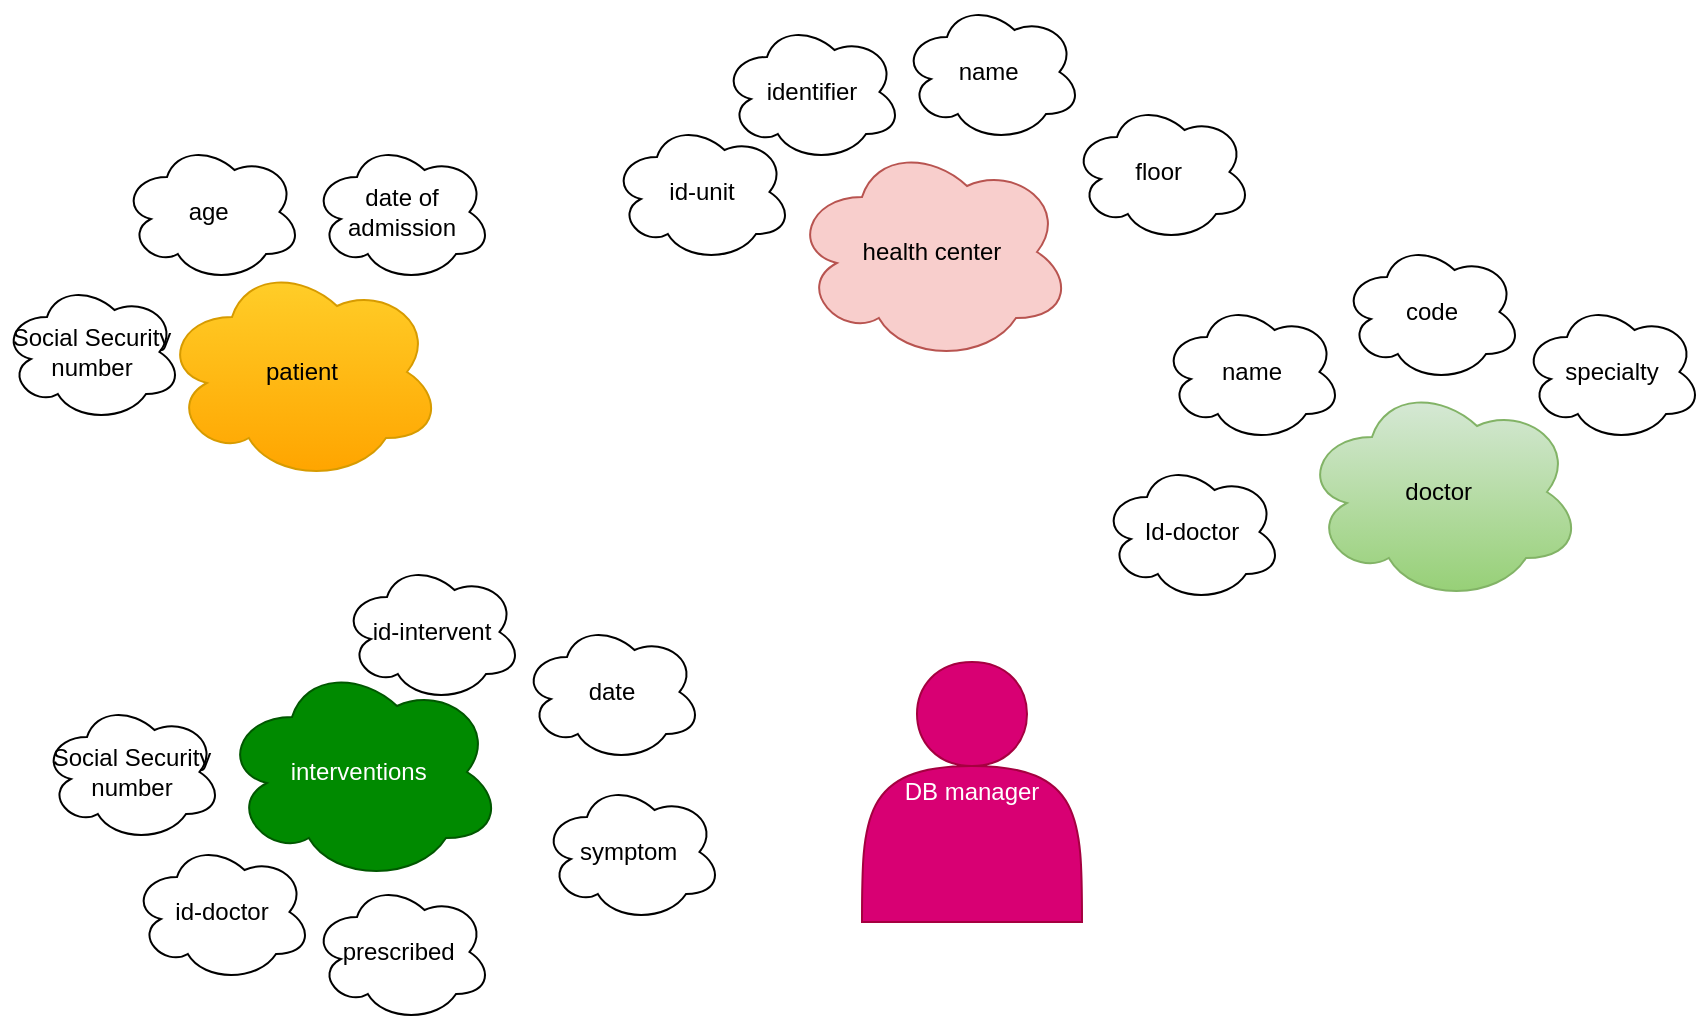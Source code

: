 <mxfile>
    <diagram id="GCrKRl7CNfCXvj5Ebth7" name="Page-1">
        <mxGraphModel dx="1808" dy="575" grid="1" gridSize="10" guides="1" tooltips="1" connect="1" arrows="1" fold="1" page="1" pageScale="1" pageWidth="850" pageHeight="1100" math="0" shadow="0">
            <root>
                <mxCell id="0"/>
                <mxCell id="1" parent="0"/>
                <mxCell id="3" value="DB&amp;nbsp;manager" style="shape=actor;whiteSpace=wrap;html=1;fillColor=#d80073;strokeColor=#A50040;fontColor=#ffffff;" vertex="1" parent="1">
                    <mxGeometry x="360" y="380" width="110" height="130" as="geometry"/>
                </mxCell>
                <mxCell id="4" value="health center" style="ellipse;shape=cloud;whiteSpace=wrap;html=1;fillColor=#f8cecc;strokeColor=#b85450;" vertex="1" parent="1">
                    <mxGeometry x="325" y="120" width="140" height="110" as="geometry"/>
                </mxCell>
                <mxCell id="5" value="patient" style="ellipse;shape=cloud;whiteSpace=wrap;html=1;gradientColor=#ffa500;fillColor=#ffcd28;strokeColor=#d79b00;" vertex="1" parent="1">
                    <mxGeometry x="10" y="180" width="140" height="110" as="geometry"/>
                </mxCell>
                <mxCell id="6" value="doctor&amp;nbsp;" style="ellipse;shape=cloud;whiteSpace=wrap;html=1;gradientColor=#97d077;fillColor=#d5e8d4;strokeColor=#82b366;" vertex="1" parent="1">
                    <mxGeometry x="580" y="240" width="140" height="110" as="geometry"/>
                </mxCell>
                <mxCell id="7" value="identifier" style="ellipse;shape=cloud;whiteSpace=wrap;html=1;" vertex="1" parent="1">
                    <mxGeometry x="290" y="60" width="90" height="70" as="geometry"/>
                </mxCell>
                <mxCell id="8" value="floor&amp;nbsp;" style="ellipse;shape=cloud;whiteSpace=wrap;html=1;" vertex="1" parent="1">
                    <mxGeometry x="465" y="100" width="90" height="70" as="geometry"/>
                </mxCell>
                <mxCell id="9" value="id-unit" style="ellipse;shape=cloud;whiteSpace=wrap;html=1;" vertex="1" parent="1">
                    <mxGeometry x="235" y="110" width="90" height="70" as="geometry"/>
                </mxCell>
                <mxCell id="10" value="name&amp;nbsp;" style="ellipse;shape=cloud;whiteSpace=wrap;html=1;" vertex="1" parent="1">
                    <mxGeometry x="380" y="50" width="90" height="70" as="geometry"/>
                </mxCell>
                <mxCell id="12" value="code" style="ellipse;shape=cloud;whiteSpace=wrap;html=1;" vertex="1" parent="1">
                    <mxGeometry x="600" y="170" width="90" height="70" as="geometry"/>
                </mxCell>
                <mxCell id="13" value="name" style="ellipse;shape=cloud;whiteSpace=wrap;html=1;" vertex="1" parent="1">
                    <mxGeometry x="510" y="200" width="90" height="70" as="geometry"/>
                </mxCell>
                <mxCell id="14" value="specialty" style="ellipse;shape=cloud;whiteSpace=wrap;html=1;" vertex="1" parent="1">
                    <mxGeometry x="690" y="200" width="90" height="70" as="geometry"/>
                </mxCell>
                <mxCell id="15" value="Social Security number" style="ellipse;shape=cloud;whiteSpace=wrap;html=1;" vertex="1" parent="1">
                    <mxGeometry x="-70" y="190" width="90" height="70" as="geometry"/>
                </mxCell>
                <mxCell id="16" value="age&amp;nbsp;" style="ellipse;shape=cloud;whiteSpace=wrap;html=1;" vertex="1" parent="1">
                    <mxGeometry x="-10" y="120" width="90" height="70" as="geometry"/>
                </mxCell>
                <mxCell id="17" value="date of admission" style="ellipse;shape=cloud;whiteSpace=wrap;html=1;" vertex="1" parent="1">
                    <mxGeometry x="85" y="120" width="90" height="70" as="geometry"/>
                </mxCell>
                <mxCell id="1WvVHDTOiq2sm-3NwcXc-17" value="interventions&amp;nbsp;" style="ellipse;shape=cloud;whiteSpace=wrap;html=1;fillColor=#008a00;strokeColor=#005700;fontColor=#ffffff;" vertex="1" parent="1">
                    <mxGeometry x="40" y="380" width="140" height="110" as="geometry"/>
                </mxCell>
                <mxCell id="WxA1gA-3Ql_XayAKHY1R-17" value="id-doctor" style="ellipse;shape=cloud;whiteSpace=wrap;html=1;" vertex="1" parent="1">
                    <mxGeometry x="-5" y="470" width="90" height="70" as="geometry"/>
                </mxCell>
                <mxCell id="WxA1gA-3Ql_XayAKHY1R-18" value="Social Security number" style="ellipse;shape=cloud;whiteSpace=wrap;html=1;" vertex="1" parent="1">
                    <mxGeometry x="-50" y="400" width="90" height="70" as="geometry"/>
                </mxCell>
                <mxCell id="WxA1gA-3Ql_XayAKHY1R-19" value="date" style="ellipse;shape=cloud;whiteSpace=wrap;html=1;" vertex="1" parent="1">
                    <mxGeometry x="190" y="360" width="90" height="70" as="geometry"/>
                </mxCell>
                <mxCell id="WxA1gA-3Ql_XayAKHY1R-20" value="symptom&amp;nbsp;" style="ellipse;shape=cloud;whiteSpace=wrap;html=1;" vertex="1" parent="1">
                    <mxGeometry x="200" y="440" width="90" height="70" as="geometry"/>
                </mxCell>
                <mxCell id="WxA1gA-3Ql_XayAKHY1R-21" value="Id-doctor" style="ellipse;shape=cloud;whiteSpace=wrap;html=1;" vertex="1" parent="1">
                    <mxGeometry x="480" y="280" width="90" height="70" as="geometry"/>
                </mxCell>
                <mxCell id="WxA1gA-3Ql_XayAKHY1R-22" value="prescribed&amp;nbsp;" style="ellipse;shape=cloud;whiteSpace=wrap;html=1;" vertex="1" parent="1">
                    <mxGeometry x="85" y="490" width="90" height="70" as="geometry"/>
                </mxCell>
                <mxCell id="z3wdgQLSny5b5eBCRtBX-17" value="id-intervent" style="ellipse;shape=cloud;whiteSpace=wrap;html=1;" vertex="1" parent="1">
                    <mxGeometry x="100" y="330" width="90" height="70" as="geometry"/>
                </mxCell>
            </root>
        </mxGraphModel>
    </diagram>
    <diagram id="m_vAR4HaJh_P8DJoUm5Z" name="Page-2">
        <mxGraphModel dx="958" dy="575" grid="1" gridSize="10" guides="1" tooltips="1" connect="1" arrows="1" fold="1" page="1" pageScale="1" pageWidth="850" pageHeight="1100" math="0" shadow="0">
            <root>
                <mxCell id="uoSGJKKh21jcnRX34_ZM-0"/>
                <mxCell id="uoSGJKKh21jcnRX34_ZM-1" parent="uoSGJKKh21jcnRX34_ZM-0"/>
                <mxCell id="LJyf_pADv-K6Jf_1pLBJ-0" value="patient" style="whiteSpace=wrap;html=1;align=center;fillColor=#dae8fc;strokeColor=#6c8ebf;" vertex="1" parent="uoSGJKKh21jcnRX34_ZM-1">
                    <mxGeometry x="200" y="100" width="100" height="80" as="geometry"/>
                </mxCell>
                <mxCell id="LJyf_pADv-K6Jf_1pLBJ-1" value="unit" style="whiteSpace=wrap;html=1;align=center;fillColor=#dae8fc;strokeColor=#6c8ebf;" vertex="1" parent="uoSGJKKh21jcnRX34_ZM-1">
                    <mxGeometry x="570" y="110" width="100" height="80" as="geometry"/>
                </mxCell>
                <mxCell id="LJyf_pADv-K6Jf_1pLBJ-2" value="doctor&amp;nbsp;" style="whiteSpace=wrap;html=1;align=center;fillColor=#dae8fc;strokeColor=#6c8ebf;" vertex="1" parent="uoSGJKKh21jcnRX34_ZM-1">
                    <mxGeometry x="590" y="430" width="100" height="80" as="geometry"/>
                </mxCell>
                <mxCell id="LJyf_pADv-K6Jf_1pLBJ-4" value="interventions" style="whiteSpace=wrap;html=1;align=center;fillColor=#dae8fc;strokeColor=#6c8ebf;" vertex="1" parent="uoSGJKKh21jcnRX34_ZM-1">
                    <mxGeometry x="200" y="430" width="100" height="80" as="geometry"/>
                </mxCell>
                <mxCell id="hnwQrruuYRoMY96LV1FA-0" value="Admission unit" style="shape=rhombus;perimeter=rhombusPerimeter;whiteSpace=wrap;html=1;align=center;fillColor=#fff2cc;strokeColor=#d6b656;" vertex="1" parent="uoSGJKKh21jcnRX34_ZM-1">
                    <mxGeometry x="340" y="270" width="120" height="90" as="geometry"/>
                </mxCell>
                <mxCell id="oezWkmJbDcfEgkEv3dfJ-0" value="age&amp;nbsp;" style="ellipse;whiteSpace=wrap;html=1;align=center;fillColor=#e3c800;strokeColor=#B09500;fontColor=#000000;" vertex="1" parent="uoSGJKKh21jcnRX34_ZM-1">
                    <mxGeometry x="80" y="50" width="100" height="40" as="geometry"/>
                </mxCell>
                <mxCell id="oezWkmJbDcfEgkEv3dfJ-2" value="Social Security number" style="ellipse;whiteSpace=wrap;html=1;align=center;fontStyle=4;fillColor=#fad7ac;strokeColor=#b46504;" vertex="1" parent="uoSGJKKh21jcnRX34_ZM-1">
                    <mxGeometry x="200" y="30" width="100" height="40" as="geometry"/>
                </mxCell>
                <mxCell id="oezWkmJbDcfEgkEv3dfJ-3" value="date of admission" style="ellipse;whiteSpace=wrap;html=1;align=center;fillColor=#e3c800;strokeColor=#B09500;fontColor=#000000;" vertex="1" parent="uoSGJKKh21jcnRX34_ZM-1">
                    <mxGeometry x="60" y="120" width="100" height="40" as="geometry"/>
                </mxCell>
                <mxCell id="oezWkmJbDcfEgkEv3dfJ-4" value="floor&amp;nbsp;" style="ellipse;whiteSpace=wrap;html=1;align=center;fillColor=#e3c800;strokeColor=#B09500;fontColor=#000000;" vertex="1" parent="uoSGJKKh21jcnRX34_ZM-1">
                    <mxGeometry x="690" y="150" width="100" height="40" as="geometry"/>
                </mxCell>
                <mxCell id="oezWkmJbDcfEgkEv3dfJ-5" value="identifier" style="ellipse;whiteSpace=wrap;html=1;align=center;fillColor=#e3c800;strokeColor=#B09500;fontColor=#000000;" vertex="1" parent="uoSGJKKh21jcnRX34_ZM-1">
                    <mxGeometry x="450" y="80" width="100" height="40" as="geometry"/>
                </mxCell>
                <mxCell id="oezWkmJbDcfEgkEv3dfJ-7" value="name&amp;nbsp;" style="ellipse;whiteSpace=wrap;html=1;align=center;fillColor=#e3c800;strokeColor=#B09500;fontColor=#000000;" vertex="1" parent="uoSGJKKh21jcnRX34_ZM-1">
                    <mxGeometry x="680" y="80" width="100" height="40" as="geometry"/>
                </mxCell>
                <mxCell id="GDIVkik6Qwj62CzWRZjc-0" value="id-unit" style="ellipse;whiteSpace=wrap;html=1;align=center;fontStyle=4;fillColor=#fad7ac;strokeColor=#b46504;" vertex="1" parent="uoSGJKKh21jcnRX34_ZM-1">
                    <mxGeometry x="570" y="50" width="100" height="40" as="geometry"/>
                </mxCell>
                <mxCell id="hcrWmP0RnrWl8KkFsf2m-0" value="id-doctor" style="ellipse;whiteSpace=wrap;html=1;align=center;fontStyle=4;fillColor=#fad7ac;strokeColor=#b46504;" vertex="1" parent="uoSGJKKh21jcnRX34_ZM-1">
                    <mxGeometry x="590" y="370" width="100" height="40" as="geometry"/>
                </mxCell>
                <mxCell id="hcrWmP0RnrWl8KkFsf2m-1" value="name" style="ellipse;whiteSpace=wrap;html=1;align=center;fillColor=#e3c800;strokeColor=#B09500;fontColor=#000000;" vertex="1" parent="uoSGJKKh21jcnRX34_ZM-1">
                    <mxGeometry x="700" y="470" width="100" height="40" as="geometry"/>
                </mxCell>
                <mxCell id="hcrWmP0RnrWl8KkFsf2m-2" value="specialty" style="ellipse;whiteSpace=wrap;html=1;align=center;fillColor=#e3c800;strokeColor=#B09500;fontColor=#000000;" vertex="1" parent="uoSGJKKh21jcnRX34_ZM-1">
                    <mxGeometry x="590" y="530" width="100" height="40" as="geometry"/>
                </mxCell>
                <mxCell id="hcrWmP0RnrWl8KkFsf2m-3" value="id-doctor" style="ellipse;whiteSpace=wrap;html=1;align=center;fillColor=#e3c800;strokeColor=#B09500;fontColor=#000000;" vertex="1" parent="uoSGJKKh21jcnRX34_ZM-1">
                    <mxGeometry x="570" y="210" width="100" height="40" as="geometry"/>
                </mxCell>
                <mxCell id="XebvVBWmy6iqw3Bhur27-1" value="id-interven" style="ellipse;whiteSpace=wrap;html=1;align=center;fontStyle=4;fillColor=#fad7ac;strokeColor=#b46504;" vertex="1" parent="uoSGJKKh21jcnRX34_ZM-1">
                    <mxGeometry x="200" y="380" width="100" height="40" as="geometry"/>
                </mxCell>
            </root>
        </mxGraphModel>
    </diagram>
</mxfile>